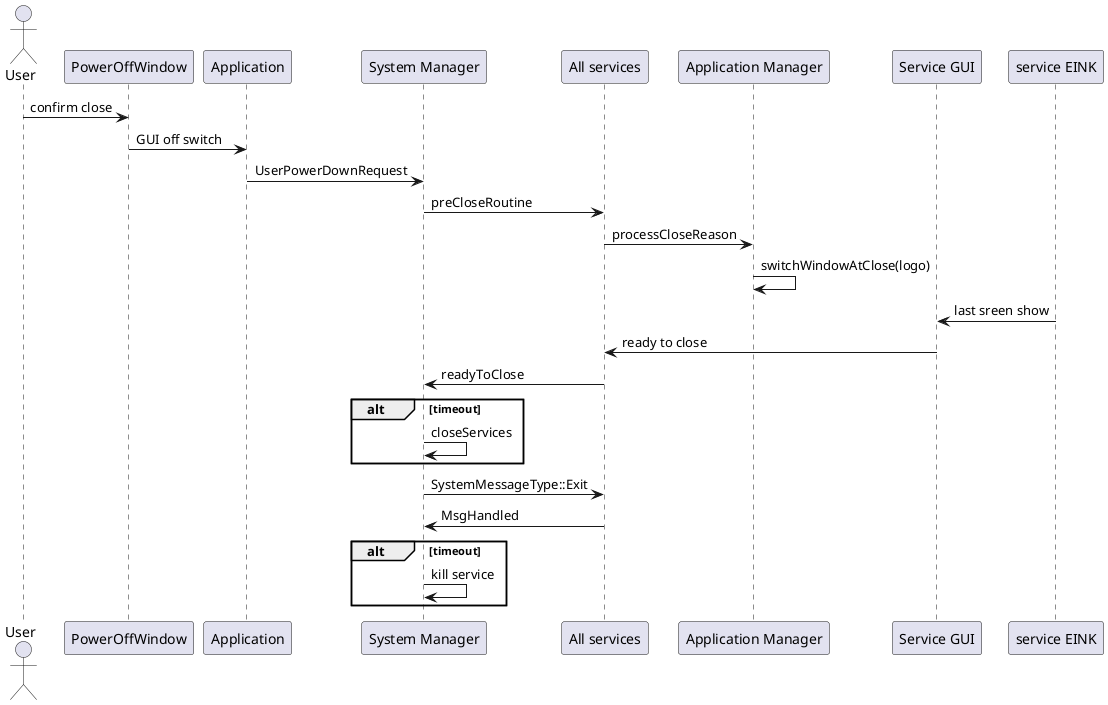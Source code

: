 @startuml

actor User
participant "PowerOffWindow" as poff
participant "Application" as app
participant "System Manager" as sysmgr
participant "All services" as srv
participant "Application Manager" as appmgr
participant "Service GUI" as gui
participant "service EINK" as eink

User -> poff : confirm close
poff -> app : GUI off switch
app -> sysmgr : UserPowerDownRequest
sysmgr -> srv : preCloseRoutine

srv -> appmgr : processCloseReason
appmgr -> appmgr : switchWindowAtClose(logo)
eink -> gui : last sreen show
gui -> srv : ready to close

srv -> sysmgr : readyToClose
alt timeout
sysmgr -> sysmgr : closeServices
end
sysmgr -> srv : SystemMessageType::Exit
srv -> sysmgr : MsgHandled
alt timeout
sysmgr -> sysmgr : kill service
end

@enduml
